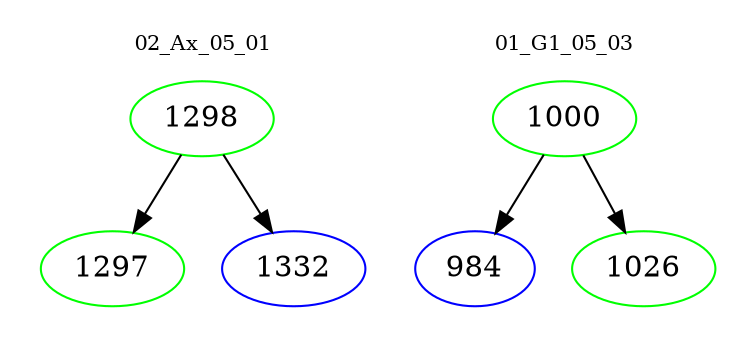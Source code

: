 digraph{
subgraph cluster_0 {
color = white
label = "02_Ax_05_01";
fontsize=10;
T0_1298 [label="1298", color="green"]
T0_1298 -> T0_1297 [color="black"]
T0_1297 [label="1297", color="green"]
T0_1298 -> T0_1332 [color="black"]
T0_1332 [label="1332", color="blue"]
}
subgraph cluster_1 {
color = white
label = "01_G1_05_03";
fontsize=10;
T1_1000 [label="1000", color="green"]
T1_1000 -> T1_984 [color="black"]
T1_984 [label="984", color="blue"]
T1_1000 -> T1_1026 [color="black"]
T1_1026 [label="1026", color="green"]
}
}
